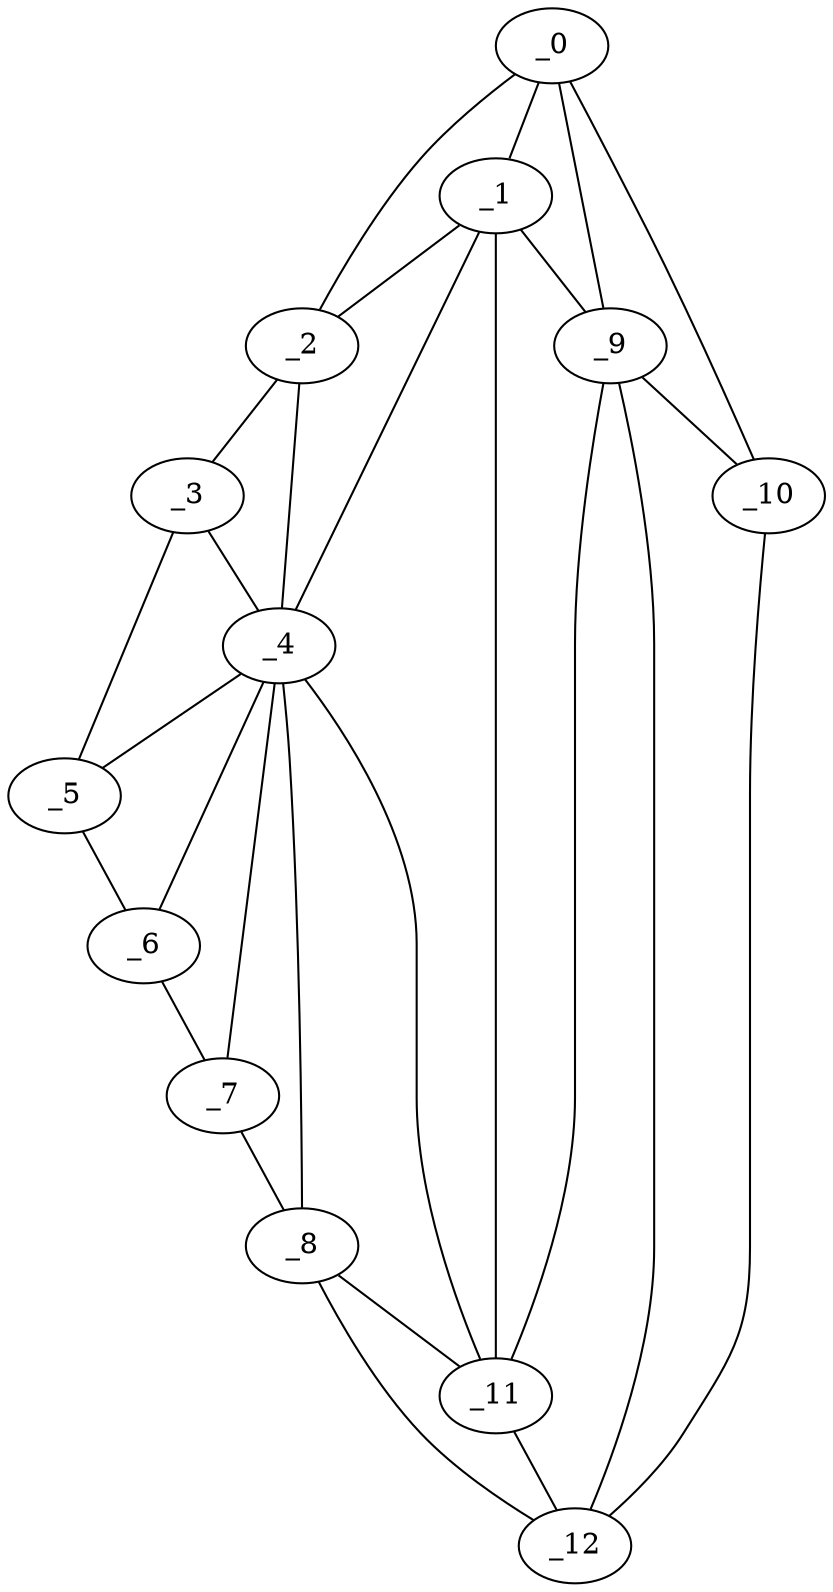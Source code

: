 graph "obj41__15.gxl" {
	_0	 [x=21,
		y=119];
	_1	 [x=27,
		y=77];
	_0 -- _1	 [valence=2];
	_2	 [x=28,
		y=40];
	_0 -- _2	 [valence=1];
	_9	 [x=97,
		y=92];
	_0 -- _9	 [valence=2];
	_10	 [x=99,
		y=126];
	_0 -- _10	 [valence=1];
	_1 -- _2	 [valence=2];
	_4	 [x=57,
		y=32];
	_1 -- _4	 [valence=1];
	_1 -- _9	 [valence=1];
	_11	 [x=101,
		y=66];
	_1 -- _11	 [valence=1];
	_3	 [x=36,
		y=30];
	_2 -- _3	 [valence=1];
	_2 -- _4	 [valence=2];
	_3 -- _4	 [valence=2];
	_5	 [x=59,
		y=7];
	_3 -- _5	 [valence=1];
	_4 -- _5	 [valence=2];
	_6	 [x=68,
		y=4];
	_4 -- _6	 [valence=1];
	_7	 [x=84,
		y=4];
	_4 -- _7	 [valence=2];
	_8	 [x=97,
		y=6];
	_4 -- _8	 [valence=2];
	_4 -- _11	 [valence=2];
	_5 -- _6	 [valence=1];
	_6 -- _7	 [valence=1];
	_7 -- _8	 [valence=1];
	_8 -- _11	 [valence=1];
	_12	 [x=112,
		y=70];
	_8 -- _12	 [valence=1];
	_9 -- _10	 [valence=2];
	_9 -- _11	 [valence=2];
	_9 -- _12	 [valence=2];
	_10 -- _12	 [valence=1];
	_11 -- _12	 [valence=1];
}
